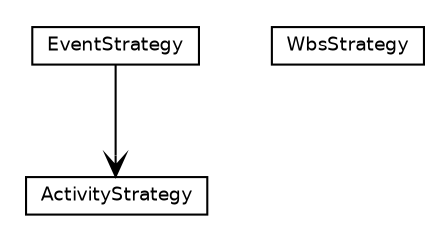 #!/usr/local/bin/dot
#
# Class diagram 
# Generated by UMLGraph version R5_6-24-gf6e263 (http://www.umlgraph.org/)
#

digraph G {
	edge [fontname="Helvetica",fontsize=10,labelfontname="Helvetica",labelfontsize=10];
	node [fontname="Helvetica",fontsize=10,shape=plaintext];
	nodesep=0.25;
	ranksep=0.5;
	// net.ljcomputing.sr.strategy.impl.ActivityStrategy
	c437 [label=<<table title="net.ljcomputing.sr.strategy.impl.ActivityStrategy" border="0" cellborder="1" cellspacing="0" cellpadding="2" port="p" href="./ActivityStrategy.html">
		<tr><td><table border="0" cellspacing="0" cellpadding="1">
<tr><td align="center" balign="center"> ActivityStrategy </td></tr>
		</table></td></tr>
		</table>>, URL="./ActivityStrategy.html", fontname="Helvetica", fontcolor="black", fontsize=9.0];
	// net.ljcomputing.sr.strategy.impl.EventStrategy
	c438 [label=<<table title="net.ljcomputing.sr.strategy.impl.EventStrategy" border="0" cellborder="1" cellspacing="0" cellpadding="2" port="p" href="./EventStrategy.html">
		<tr><td><table border="0" cellspacing="0" cellpadding="1">
<tr><td align="center" balign="center"> EventStrategy </td></tr>
		</table></td></tr>
		</table>>, URL="./EventStrategy.html", fontname="Helvetica", fontcolor="black", fontsize=9.0];
	// net.ljcomputing.sr.strategy.impl.WbsStrategy
	c439 [label=<<table title="net.ljcomputing.sr.strategy.impl.WbsStrategy" border="0" cellborder="1" cellspacing="0" cellpadding="2" port="p" href="./WbsStrategy.html">
		<tr><td><table border="0" cellspacing="0" cellpadding="1">
<tr><td align="center" balign="center"> WbsStrategy </td></tr>
		</table></td></tr>
		</table>>, URL="./WbsStrategy.html", fontname="Helvetica", fontcolor="black", fontsize=9.0];
	// net.ljcomputing.sr.strategy.impl.EventStrategy NAVASSOC net.ljcomputing.sr.strategy.impl.ActivityStrategy
	c438:p -> c437:p [taillabel="", label="", headlabel="", fontname="Helvetica", fontcolor="black", fontsize=10.0, color="black", arrowhead=open];
}

